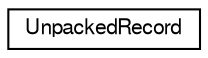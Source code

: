digraph "Graphical Class Hierarchy"
{
  edge [fontname="FreeSans",fontsize="10",labelfontname="FreeSans",labelfontsize="10"];
  node [fontname="FreeSans",fontsize="10",shape=record];
  rankdir="LR";
  Node0 [label="UnpackedRecord",height=0.2,width=0.4,color="black", fillcolor="white", style="filled",URL="$structUnpackedRecord.html"];
}
